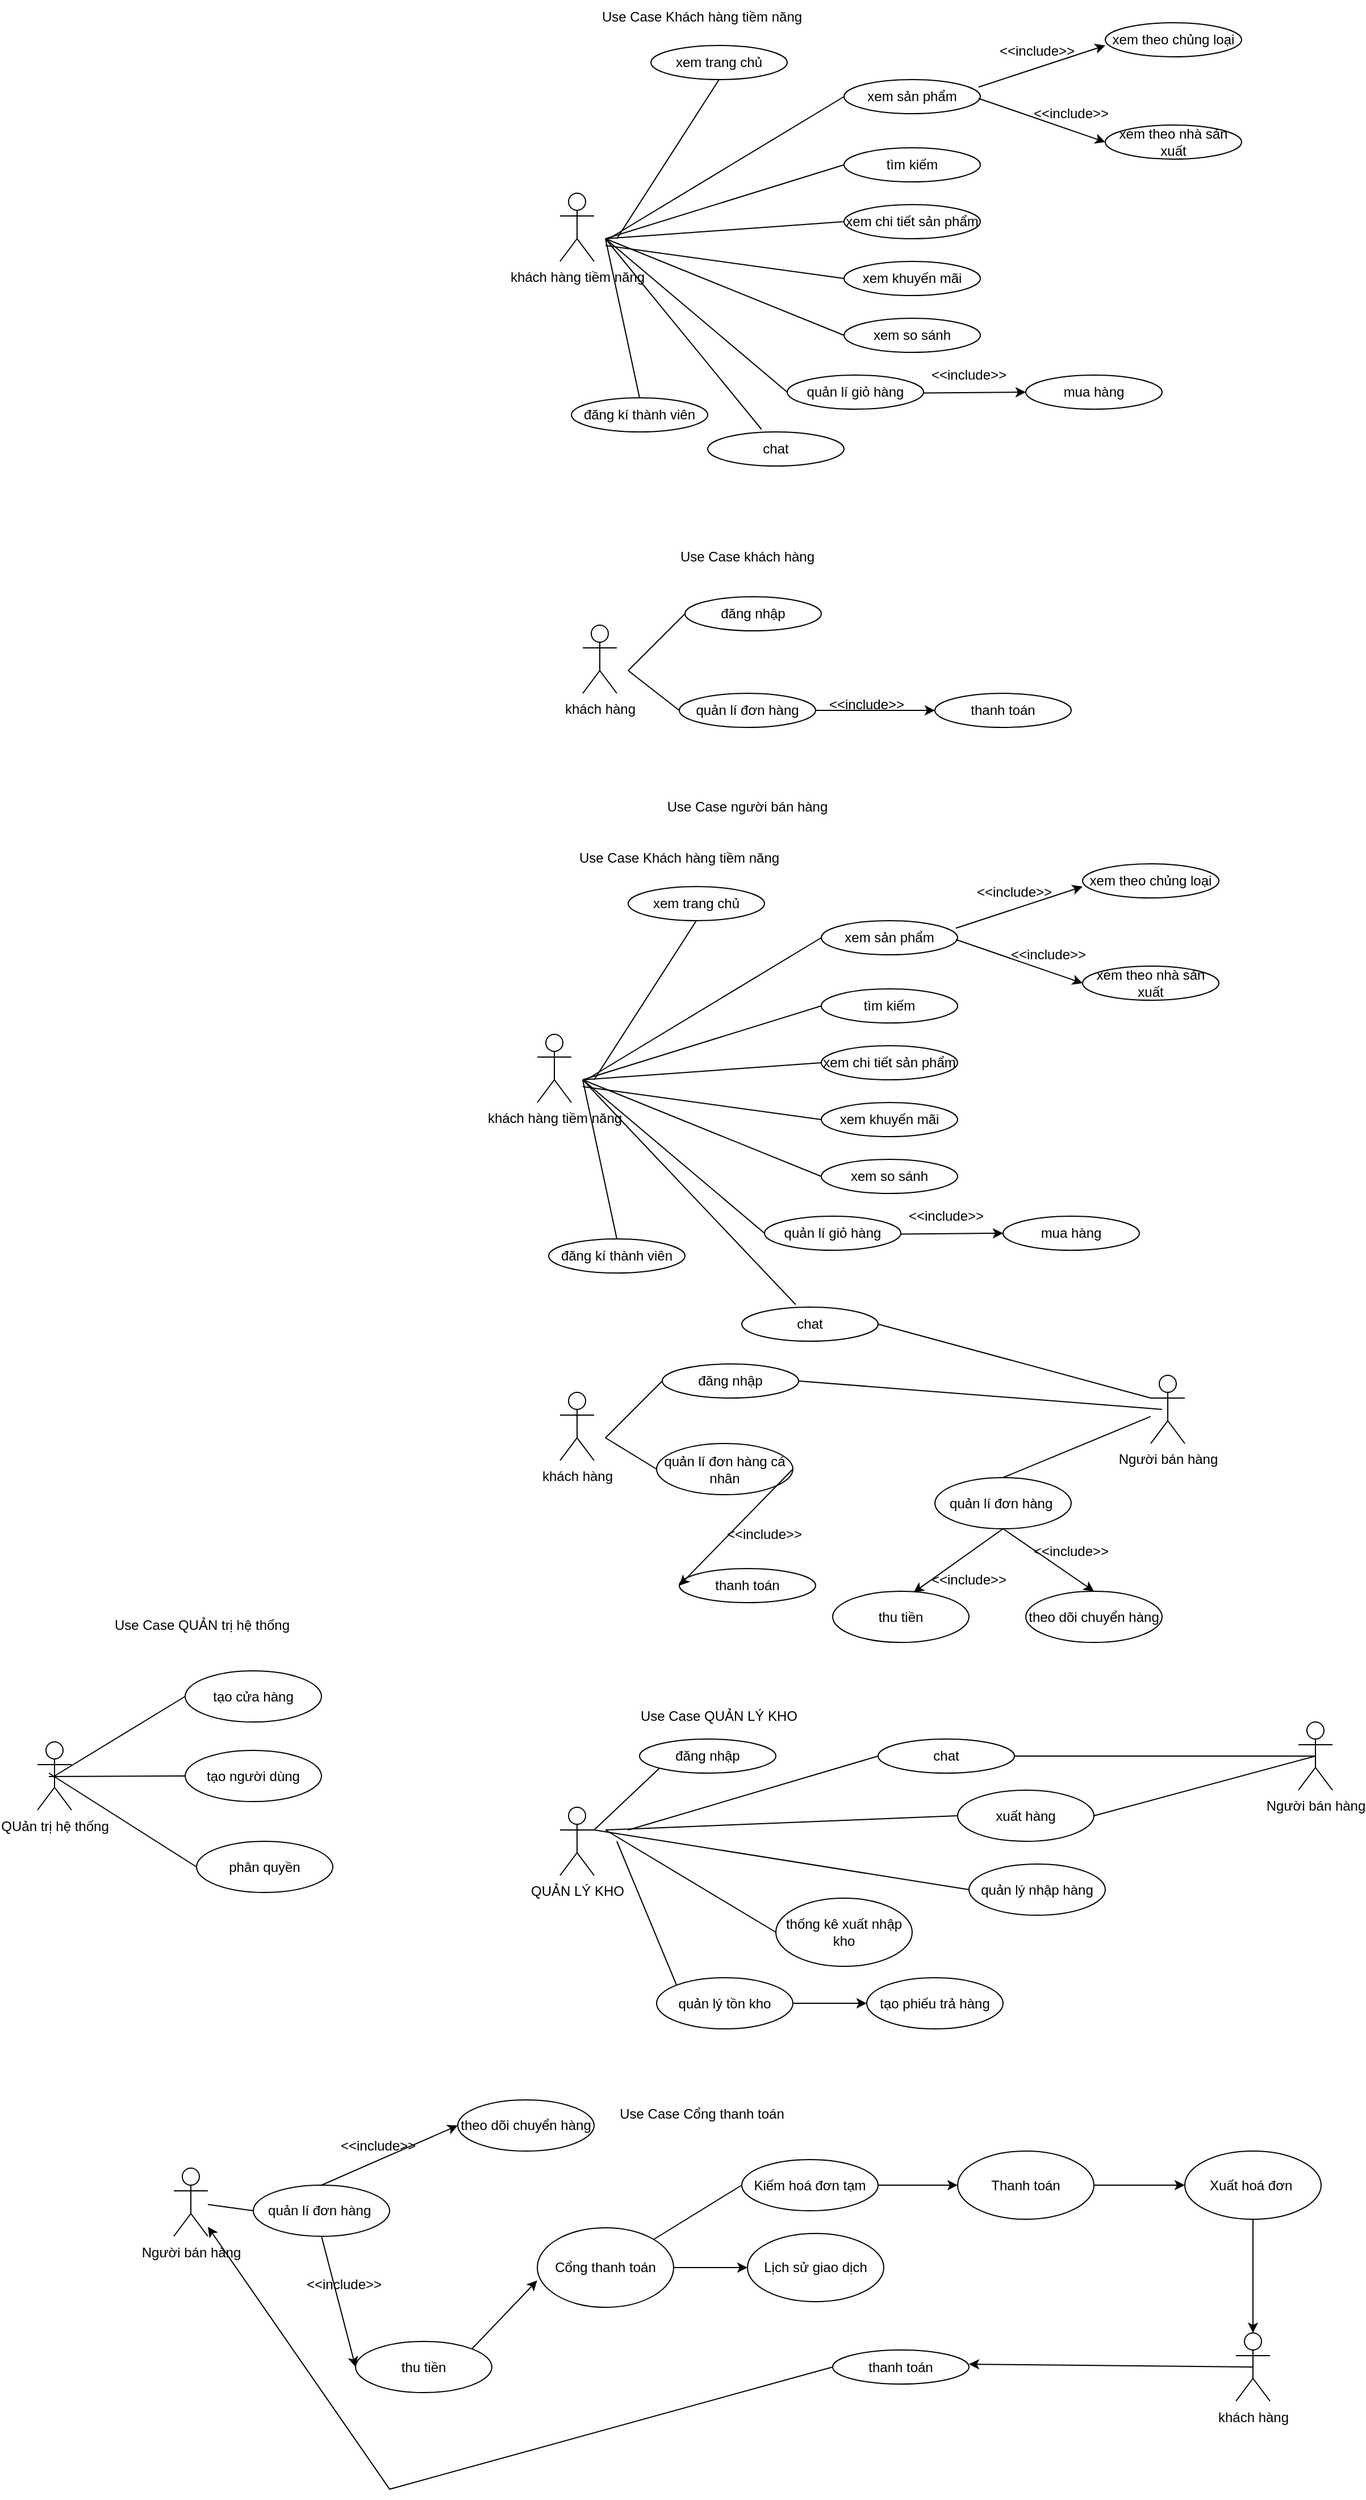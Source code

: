 <mxfile version="17.1.2" type="github">
  <diagram id="p1OBl-Q04alm8_ou4o68" name="Page-1">
    <mxGraphModel dx="3769" dy="1287" grid="1" gridSize="10" guides="1" tooltips="1" connect="1" arrows="1" fold="1" page="1" pageScale="1" pageWidth="827" pageHeight="1169" math="0" shadow="0">
      <root>
        <mxCell id="0" />
        <mxCell id="1" parent="0" />
        <mxCell id="2ISZohRgxIksHjcABNhD-1" value="Use Case Khách hàng tiềm năng" style="text;html=1;strokeColor=none;fillColor=none;align=center;verticalAlign=middle;whiteSpace=wrap;rounded=0;" vertex="1" parent="1">
          <mxGeometry x="40" y="30" width="230" height="30" as="geometry" />
        </mxCell>
        <mxCell id="2ISZohRgxIksHjcABNhD-3" value="xem trang chủ" style="ellipse;whiteSpace=wrap;html=1;" vertex="1" parent="1">
          <mxGeometry x="110" y="70" width="120" height="30" as="geometry" />
        </mxCell>
        <mxCell id="2ISZohRgxIksHjcABNhD-4" value="xem sản phẩm&lt;br&gt;" style="ellipse;whiteSpace=wrap;html=1;" vertex="1" parent="1">
          <mxGeometry x="280" y="100" width="120" height="30" as="geometry" />
        </mxCell>
        <mxCell id="2ISZohRgxIksHjcABNhD-8" value="xem theo chủng loại" style="ellipse;whiteSpace=wrap;html=1;" vertex="1" parent="1">
          <mxGeometry x="510" y="50" width="120" height="30" as="geometry" />
        </mxCell>
        <mxCell id="2ISZohRgxIksHjcABNhD-9" value="xem theo nhà sản xuất" style="ellipse;whiteSpace=wrap;html=1;" vertex="1" parent="1">
          <mxGeometry x="510" y="140" width="120" height="30" as="geometry" />
        </mxCell>
        <mxCell id="2ISZohRgxIksHjcABNhD-10" value="tìm kiếm" style="ellipse;whiteSpace=wrap;html=1;" vertex="1" parent="1">
          <mxGeometry x="280" y="160" width="120" height="30" as="geometry" />
        </mxCell>
        <mxCell id="2ISZohRgxIksHjcABNhD-11" value="xem chi tiết sản phẩm" style="ellipse;whiteSpace=wrap;html=1;" vertex="1" parent="1">
          <mxGeometry x="280" y="210" width="120" height="30" as="geometry" />
        </mxCell>
        <mxCell id="2ISZohRgxIksHjcABNhD-12" value="xem khuyến mãi" style="ellipse;whiteSpace=wrap;html=1;" vertex="1" parent="1">
          <mxGeometry x="280" y="260" width="120" height="30" as="geometry" />
        </mxCell>
        <mxCell id="2ISZohRgxIksHjcABNhD-13" value="xem so sánh" style="ellipse;whiteSpace=wrap;html=1;" vertex="1" parent="1">
          <mxGeometry x="280" y="310" width="120" height="30" as="geometry" />
        </mxCell>
        <mxCell id="2ISZohRgxIksHjcABNhD-14" value="quản lí giỏ hàng" style="ellipse;whiteSpace=wrap;html=1;" vertex="1" parent="1">
          <mxGeometry x="230" y="360" width="120" height="30" as="geometry" />
        </mxCell>
        <mxCell id="2ISZohRgxIksHjcABNhD-15" value="mua hàng" style="ellipse;whiteSpace=wrap;html=1;" vertex="1" parent="1">
          <mxGeometry x="440" y="360" width="120" height="30" as="geometry" />
        </mxCell>
        <mxCell id="2ISZohRgxIksHjcABNhD-16" value="chat" style="ellipse;whiteSpace=wrap;html=1;" vertex="1" parent="1">
          <mxGeometry x="160" y="410" width="120" height="30" as="geometry" />
        </mxCell>
        <mxCell id="2ISZohRgxIksHjcABNhD-17" value="đăng kí thành viên" style="ellipse;whiteSpace=wrap;html=1;" vertex="1" parent="1">
          <mxGeometry x="40" y="380" width="120" height="30" as="geometry" />
        </mxCell>
        <mxCell id="2ISZohRgxIksHjcABNhD-18" value="" style="endArrow=none;html=1;rounded=0;entryX=0.5;entryY=1;entryDx=0;entryDy=0;" edge="1" parent="1" target="2ISZohRgxIksHjcABNhD-3">
          <mxGeometry width="50" height="50" relative="1" as="geometry">
            <mxPoint x="80" y="240" as="sourcePoint" />
            <mxPoint x="330" y="200" as="targetPoint" />
          </mxGeometry>
        </mxCell>
        <mxCell id="2ISZohRgxIksHjcABNhD-19" value="" style="endArrow=none;html=1;rounded=0;entryX=0;entryY=0.5;entryDx=0;entryDy=0;" edge="1" parent="1" target="2ISZohRgxIksHjcABNhD-4">
          <mxGeometry width="50" height="50" relative="1" as="geometry">
            <mxPoint x="73" y="240" as="sourcePoint" />
            <mxPoint x="180" y="110" as="targetPoint" />
          </mxGeometry>
        </mxCell>
        <mxCell id="2ISZohRgxIksHjcABNhD-20" value="" style="endArrow=none;html=1;rounded=0;entryX=0;entryY=0.5;entryDx=0;entryDy=0;" edge="1" parent="1" target="2ISZohRgxIksHjcABNhD-10">
          <mxGeometry width="50" height="50" relative="1" as="geometry">
            <mxPoint x="70" y="240" as="sourcePoint" />
            <mxPoint x="290" y="125" as="targetPoint" />
          </mxGeometry>
        </mxCell>
        <mxCell id="2ISZohRgxIksHjcABNhD-21" value="" style="endArrow=none;html=1;rounded=0;entryX=0;entryY=0.5;entryDx=0;entryDy=0;" edge="1" parent="1" target="2ISZohRgxIksHjcABNhD-11">
          <mxGeometry width="50" height="50" relative="1" as="geometry">
            <mxPoint x="70" y="240" as="sourcePoint" />
            <mxPoint x="290" y="185" as="targetPoint" />
          </mxGeometry>
        </mxCell>
        <mxCell id="2ISZohRgxIksHjcABNhD-22" value="" style="endArrow=none;html=1;rounded=0;entryX=0;entryY=0.5;entryDx=0;entryDy=0;" edge="1" parent="1" target="2ISZohRgxIksHjcABNhD-12">
          <mxGeometry width="50" height="50" relative="1" as="geometry">
            <mxPoint x="70" y="246" as="sourcePoint" />
            <mxPoint x="290" y="235" as="targetPoint" />
          </mxGeometry>
        </mxCell>
        <mxCell id="2ISZohRgxIksHjcABNhD-23" value="" style="endArrow=none;html=1;rounded=0;entryX=0;entryY=0.5;entryDx=0;entryDy=0;" edge="1" parent="1" target="2ISZohRgxIksHjcABNhD-13">
          <mxGeometry width="50" height="50" relative="1" as="geometry">
            <mxPoint x="70" y="240" as="sourcePoint" />
            <mxPoint x="290" y="285" as="targetPoint" />
          </mxGeometry>
        </mxCell>
        <mxCell id="2ISZohRgxIksHjcABNhD-24" value="" style="endArrow=none;html=1;rounded=0;entryX=0;entryY=0.5;entryDx=0;entryDy=0;startArrow=none;" edge="1" parent="1" target="2ISZohRgxIksHjcABNhD-14">
          <mxGeometry width="50" height="50" relative="1" as="geometry">
            <mxPoint x="70" y="240" as="sourcePoint" />
            <mxPoint x="290" y="335" as="targetPoint" />
          </mxGeometry>
        </mxCell>
        <mxCell id="2ISZohRgxIksHjcABNhD-25" value="" style="endArrow=none;html=1;rounded=0;entryX=0.395;entryY=-0.075;entryDx=0;entryDy=0;entryPerimeter=0;" edge="1" parent="1" target="2ISZohRgxIksHjcABNhD-16">
          <mxGeometry width="50" height="50" relative="1" as="geometry">
            <mxPoint x="70" y="240" as="sourcePoint" />
            <mxPoint x="240" y="385" as="targetPoint" />
          </mxGeometry>
        </mxCell>
        <mxCell id="2ISZohRgxIksHjcABNhD-26" value="" style="endArrow=none;html=1;rounded=0;entryX=0.5;entryY=0;entryDx=0;entryDy=0;" edge="1" parent="1" target="2ISZohRgxIksHjcABNhD-17">
          <mxGeometry width="50" height="50" relative="1" as="geometry">
            <mxPoint x="70" y="240" as="sourcePoint" />
            <mxPoint x="217.4" y="417.75" as="targetPoint" />
          </mxGeometry>
        </mxCell>
        <mxCell id="2ISZohRgxIksHjcABNhD-29" value="" style="endArrow=classic;html=1;rounded=0;exitX=0.987;exitY=0.22;exitDx=0;exitDy=0;exitPerimeter=0;" edge="1" parent="1" source="2ISZohRgxIksHjcABNhD-4">
          <mxGeometry width="50" height="50" relative="1" as="geometry">
            <mxPoint x="460" y="120" as="sourcePoint" />
            <mxPoint x="510" y="70" as="targetPoint" />
          </mxGeometry>
        </mxCell>
        <mxCell id="2ISZohRgxIksHjcABNhD-30" value="" style="endArrow=classic;html=1;rounded=0;exitX=0.987;exitY=0.22;exitDx=0;exitDy=0;exitPerimeter=0;entryX=0;entryY=0.5;entryDx=0;entryDy=0;" edge="1" parent="1" target="2ISZohRgxIksHjcABNhD-9">
          <mxGeometry width="50" height="50" relative="1" as="geometry">
            <mxPoint x="398.44" y="116.6" as="sourcePoint" />
            <mxPoint x="510" y="80" as="targetPoint" />
          </mxGeometry>
        </mxCell>
        <mxCell id="2ISZohRgxIksHjcABNhD-31" value="" style="endArrow=classic;html=1;rounded=0;exitX=0.987;exitY=0.22;exitDx=0;exitDy=0;exitPerimeter=0;entryX=0;entryY=0.5;entryDx=0;entryDy=0;" edge="1" parent="1" target="2ISZohRgxIksHjcABNhD-15">
          <mxGeometry width="50" height="50" relative="1" as="geometry">
            <mxPoint x="350.0" y="375.8" as="sourcePoint" />
            <mxPoint x="461.56" y="414.2" as="targetPoint" />
          </mxGeometry>
        </mxCell>
        <mxCell id="2ISZohRgxIksHjcABNhD-35" value="khách hàng tiềm năng" style="shape=umlActor;verticalLabelPosition=bottom;verticalAlign=top;html=1;outlineConnect=0;" vertex="1" parent="1">
          <mxGeometry x="30" y="200" width="30" height="60" as="geometry" />
        </mxCell>
        <mxCell id="2ISZohRgxIksHjcABNhD-39" value="&amp;lt;&amp;lt;include&amp;gt;&amp;gt;" style="text;html=1;strokeColor=none;fillColor=none;align=center;verticalAlign=middle;whiteSpace=wrap;rounded=0;" vertex="1" parent="1">
          <mxGeometry x="420" y="60" width="60" height="30" as="geometry" />
        </mxCell>
        <mxCell id="2ISZohRgxIksHjcABNhD-40" value="&amp;lt;&amp;lt;include&amp;gt;&amp;gt;" style="text;html=1;strokeColor=none;fillColor=none;align=center;verticalAlign=middle;whiteSpace=wrap;rounded=0;" vertex="1" parent="1">
          <mxGeometry x="450" y="110" width="60" height="40" as="geometry" />
        </mxCell>
        <mxCell id="2ISZohRgxIksHjcABNhD-41" value="&amp;lt;&amp;lt;include&amp;gt;&amp;gt;" style="text;html=1;strokeColor=none;fillColor=none;align=center;verticalAlign=middle;whiteSpace=wrap;rounded=0;" vertex="1" parent="1">
          <mxGeometry x="360" y="340" width="60" height="40" as="geometry" />
        </mxCell>
        <mxCell id="2ISZohRgxIksHjcABNhD-43" value="Use Case khách hàng" style="text;html=1;strokeColor=none;fillColor=none;align=center;verticalAlign=middle;whiteSpace=wrap;rounded=0;" vertex="1" parent="1">
          <mxGeometry x="50" y="500" width="290" height="40" as="geometry" />
        </mxCell>
        <mxCell id="2ISZohRgxIksHjcABNhD-44" value="khách hàng" style="shape=umlActor;verticalLabelPosition=bottom;verticalAlign=top;html=1;outlineConnect=0;" vertex="1" parent="1">
          <mxGeometry x="50" y="580" width="30" height="60" as="geometry" />
        </mxCell>
        <mxCell id="2ISZohRgxIksHjcABNhD-47" value="đăng nhập" style="ellipse;whiteSpace=wrap;html=1;" vertex="1" parent="1">
          <mxGeometry x="140" y="555" width="120" height="30" as="geometry" />
        </mxCell>
        <mxCell id="2ISZohRgxIksHjcABNhD-48" value="quản lí đơn hàng" style="ellipse;whiteSpace=wrap;html=1;" vertex="1" parent="1">
          <mxGeometry x="135" y="640" width="120" height="30" as="geometry" />
        </mxCell>
        <mxCell id="2ISZohRgxIksHjcABNhD-49" value="thanh toán" style="ellipse;whiteSpace=wrap;html=1;" vertex="1" parent="1">
          <mxGeometry x="360" y="640" width="120" height="30" as="geometry" />
        </mxCell>
        <mxCell id="2ISZohRgxIksHjcABNhD-50" value="" style="endArrow=none;html=1;rounded=0;entryX=0;entryY=0.5;entryDx=0;entryDy=0;" edge="1" parent="1" target="2ISZohRgxIksHjcABNhD-47">
          <mxGeometry width="50" height="50" relative="1" as="geometry">
            <mxPoint x="90" y="620" as="sourcePoint" />
            <mxPoint x="160" y="570" as="targetPoint" />
          </mxGeometry>
        </mxCell>
        <mxCell id="2ISZohRgxIksHjcABNhD-51" value="" style="endArrow=none;html=1;rounded=0;entryX=0;entryY=0.5;entryDx=0;entryDy=0;" edge="1" parent="1" target="2ISZohRgxIksHjcABNhD-48">
          <mxGeometry width="50" height="50" relative="1" as="geometry">
            <mxPoint x="90" y="620" as="sourcePoint" />
            <mxPoint x="150" y="580" as="targetPoint" />
          </mxGeometry>
        </mxCell>
        <mxCell id="2ISZohRgxIksHjcABNhD-52" value="" style="endArrow=classic;html=1;rounded=0;entryX=0;entryY=0.5;entryDx=0;entryDy=0;exitX=1;exitY=0.5;exitDx=0;exitDy=0;" edge="1" parent="1" source="2ISZohRgxIksHjcABNhD-48" target="2ISZohRgxIksHjcABNhD-49">
          <mxGeometry width="50" height="50" relative="1" as="geometry">
            <mxPoint x="270" y="490" as="sourcePoint" />
            <mxPoint x="320" y="440" as="targetPoint" />
          </mxGeometry>
        </mxCell>
        <mxCell id="2ISZohRgxIksHjcABNhD-54" value="&amp;lt;&amp;lt;include&amp;gt;&amp;gt;" style="text;html=1;strokeColor=none;fillColor=none;align=center;verticalAlign=middle;whiteSpace=wrap;rounded=0;" vertex="1" parent="1">
          <mxGeometry x="270" y="630" width="60" height="40" as="geometry" />
        </mxCell>
        <mxCell id="2ISZohRgxIksHjcABNhD-55" value="Use Case người bán hàng" style="text;html=1;strokeColor=none;fillColor=none;align=center;verticalAlign=middle;whiteSpace=wrap;rounded=0;" vertex="1" parent="1">
          <mxGeometry x="50" y="720" width="290" height="40" as="geometry" />
        </mxCell>
        <mxCell id="2ISZohRgxIksHjcABNhD-115" value="Use Case Khách hàng tiềm năng" style="text;html=1;strokeColor=none;fillColor=none;align=center;verticalAlign=middle;whiteSpace=wrap;rounded=0;" vertex="1" parent="1">
          <mxGeometry x="20" y="770" width="230" height="30" as="geometry" />
        </mxCell>
        <mxCell id="2ISZohRgxIksHjcABNhD-116" value="xem trang chủ" style="ellipse;whiteSpace=wrap;html=1;" vertex="1" parent="1">
          <mxGeometry x="90" y="810" width="120" height="30" as="geometry" />
        </mxCell>
        <mxCell id="2ISZohRgxIksHjcABNhD-117" value="xem sản phẩm&lt;br&gt;" style="ellipse;whiteSpace=wrap;html=1;" vertex="1" parent="1">
          <mxGeometry x="260" y="840" width="120" height="30" as="geometry" />
        </mxCell>
        <mxCell id="2ISZohRgxIksHjcABNhD-118" value="xem theo chủng loại" style="ellipse;whiteSpace=wrap;html=1;" vertex="1" parent="1">
          <mxGeometry x="490" y="790" width="120" height="30" as="geometry" />
        </mxCell>
        <mxCell id="2ISZohRgxIksHjcABNhD-119" value="xem theo nhà sản xuất" style="ellipse;whiteSpace=wrap;html=1;" vertex="1" parent="1">
          <mxGeometry x="490" y="880" width="120" height="30" as="geometry" />
        </mxCell>
        <mxCell id="2ISZohRgxIksHjcABNhD-120" value="tìm kiếm" style="ellipse;whiteSpace=wrap;html=1;" vertex="1" parent="1">
          <mxGeometry x="260" y="900" width="120" height="30" as="geometry" />
        </mxCell>
        <mxCell id="2ISZohRgxIksHjcABNhD-121" value="xem chi tiết sản phẩm" style="ellipse;whiteSpace=wrap;html=1;" vertex="1" parent="1">
          <mxGeometry x="260" y="950" width="120" height="30" as="geometry" />
        </mxCell>
        <mxCell id="2ISZohRgxIksHjcABNhD-122" value="xem khuyến mãi" style="ellipse;whiteSpace=wrap;html=1;" vertex="1" parent="1">
          <mxGeometry x="260" y="1000" width="120" height="30" as="geometry" />
        </mxCell>
        <mxCell id="2ISZohRgxIksHjcABNhD-123" value="xem so sánh" style="ellipse;whiteSpace=wrap;html=1;" vertex="1" parent="1">
          <mxGeometry x="260" y="1050" width="120" height="30" as="geometry" />
        </mxCell>
        <mxCell id="2ISZohRgxIksHjcABNhD-124" value="quản lí giỏ hàng" style="ellipse;whiteSpace=wrap;html=1;" vertex="1" parent="1">
          <mxGeometry x="210" y="1100" width="120" height="30" as="geometry" />
        </mxCell>
        <mxCell id="2ISZohRgxIksHjcABNhD-125" value="mua hàng" style="ellipse;whiteSpace=wrap;html=1;" vertex="1" parent="1">
          <mxGeometry x="420" y="1100" width="120" height="30" as="geometry" />
        </mxCell>
        <mxCell id="2ISZohRgxIksHjcABNhD-126" value="chat" style="ellipse;whiteSpace=wrap;html=1;" vertex="1" parent="1">
          <mxGeometry x="190" y="1180" width="120" height="30" as="geometry" />
        </mxCell>
        <mxCell id="2ISZohRgxIksHjcABNhD-127" value="đăng kí thành viên" style="ellipse;whiteSpace=wrap;html=1;" vertex="1" parent="1">
          <mxGeometry x="20" y="1120" width="120" height="30" as="geometry" />
        </mxCell>
        <mxCell id="2ISZohRgxIksHjcABNhD-128" value="" style="endArrow=none;html=1;rounded=0;entryX=0.5;entryY=1;entryDx=0;entryDy=0;" edge="1" parent="1" target="2ISZohRgxIksHjcABNhD-116">
          <mxGeometry width="50" height="50" relative="1" as="geometry">
            <mxPoint x="60.0" y="980" as="sourcePoint" />
            <mxPoint x="310" y="940" as="targetPoint" />
          </mxGeometry>
        </mxCell>
        <mxCell id="2ISZohRgxIksHjcABNhD-129" value="" style="endArrow=none;html=1;rounded=0;entryX=0;entryY=0.5;entryDx=0;entryDy=0;" edge="1" parent="1" target="2ISZohRgxIksHjcABNhD-117">
          <mxGeometry width="50" height="50" relative="1" as="geometry">
            <mxPoint x="53.0" y="980" as="sourcePoint" />
            <mxPoint x="160" y="850" as="targetPoint" />
          </mxGeometry>
        </mxCell>
        <mxCell id="2ISZohRgxIksHjcABNhD-130" value="" style="endArrow=none;html=1;rounded=0;entryX=0;entryY=0.5;entryDx=0;entryDy=0;" edge="1" parent="1" target="2ISZohRgxIksHjcABNhD-120">
          <mxGeometry width="50" height="50" relative="1" as="geometry">
            <mxPoint x="50.0" y="980" as="sourcePoint" />
            <mxPoint x="270" y="865" as="targetPoint" />
          </mxGeometry>
        </mxCell>
        <mxCell id="2ISZohRgxIksHjcABNhD-131" value="" style="endArrow=none;html=1;rounded=0;entryX=0;entryY=0.5;entryDx=0;entryDy=0;" edge="1" parent="1" target="2ISZohRgxIksHjcABNhD-121">
          <mxGeometry width="50" height="50" relative="1" as="geometry">
            <mxPoint x="50.0" y="980" as="sourcePoint" />
            <mxPoint x="270" y="925" as="targetPoint" />
          </mxGeometry>
        </mxCell>
        <mxCell id="2ISZohRgxIksHjcABNhD-132" value="" style="endArrow=none;html=1;rounded=0;entryX=0;entryY=0.5;entryDx=0;entryDy=0;" edge="1" parent="1" target="2ISZohRgxIksHjcABNhD-122">
          <mxGeometry width="50" height="50" relative="1" as="geometry">
            <mxPoint x="50.0" y="986" as="sourcePoint" />
            <mxPoint x="270" y="975" as="targetPoint" />
          </mxGeometry>
        </mxCell>
        <mxCell id="2ISZohRgxIksHjcABNhD-133" value="" style="endArrow=none;html=1;rounded=0;entryX=0;entryY=0.5;entryDx=0;entryDy=0;" edge="1" parent="1" target="2ISZohRgxIksHjcABNhD-123">
          <mxGeometry width="50" height="50" relative="1" as="geometry">
            <mxPoint x="50.0" y="980" as="sourcePoint" />
            <mxPoint x="270" y="1025" as="targetPoint" />
          </mxGeometry>
        </mxCell>
        <mxCell id="2ISZohRgxIksHjcABNhD-134" value="" style="endArrow=none;html=1;rounded=0;entryX=0;entryY=0.5;entryDx=0;entryDy=0;startArrow=none;" edge="1" parent="1" target="2ISZohRgxIksHjcABNhD-124">
          <mxGeometry width="50" height="50" relative="1" as="geometry">
            <mxPoint x="50.0" y="980" as="sourcePoint" />
            <mxPoint x="270" y="1075" as="targetPoint" />
          </mxGeometry>
        </mxCell>
        <mxCell id="2ISZohRgxIksHjcABNhD-135" value="" style="endArrow=none;html=1;rounded=0;entryX=0.395;entryY=-0.075;entryDx=0;entryDy=0;entryPerimeter=0;" edge="1" parent="1" target="2ISZohRgxIksHjcABNhD-126">
          <mxGeometry width="50" height="50" relative="1" as="geometry">
            <mxPoint x="50.0" y="980" as="sourcePoint" />
            <mxPoint x="220" y="1125" as="targetPoint" />
          </mxGeometry>
        </mxCell>
        <mxCell id="2ISZohRgxIksHjcABNhD-136" value="" style="endArrow=none;html=1;rounded=0;entryX=0.5;entryY=0;entryDx=0;entryDy=0;" edge="1" parent="1" target="2ISZohRgxIksHjcABNhD-127">
          <mxGeometry width="50" height="50" relative="1" as="geometry">
            <mxPoint x="50.0" y="980" as="sourcePoint" />
            <mxPoint x="197.4" y="1157.75" as="targetPoint" />
          </mxGeometry>
        </mxCell>
        <mxCell id="2ISZohRgxIksHjcABNhD-137" value="" style="endArrow=classic;html=1;rounded=0;exitX=0.987;exitY=0.22;exitDx=0;exitDy=0;exitPerimeter=0;" edge="1" parent="1" source="2ISZohRgxIksHjcABNhD-117">
          <mxGeometry width="50" height="50" relative="1" as="geometry">
            <mxPoint x="440" y="860" as="sourcePoint" />
            <mxPoint x="490" y="810.0" as="targetPoint" />
          </mxGeometry>
        </mxCell>
        <mxCell id="2ISZohRgxIksHjcABNhD-138" value="" style="endArrow=classic;html=1;rounded=0;exitX=0.987;exitY=0.22;exitDx=0;exitDy=0;exitPerimeter=0;entryX=0;entryY=0.5;entryDx=0;entryDy=0;" edge="1" parent="1" target="2ISZohRgxIksHjcABNhD-119">
          <mxGeometry width="50" height="50" relative="1" as="geometry">
            <mxPoint x="378.44" y="856.6" as="sourcePoint" />
            <mxPoint x="490" y="820" as="targetPoint" />
          </mxGeometry>
        </mxCell>
        <mxCell id="2ISZohRgxIksHjcABNhD-139" value="" style="endArrow=classic;html=1;rounded=0;exitX=0.987;exitY=0.22;exitDx=0;exitDy=0;exitPerimeter=0;entryX=0;entryY=0.5;entryDx=0;entryDy=0;" edge="1" parent="1" target="2ISZohRgxIksHjcABNhD-125">
          <mxGeometry width="50" height="50" relative="1" as="geometry">
            <mxPoint x="330" y="1115.8" as="sourcePoint" />
            <mxPoint x="441.56" y="1154.2" as="targetPoint" />
          </mxGeometry>
        </mxCell>
        <mxCell id="2ISZohRgxIksHjcABNhD-140" value="khách hàng tiềm năng" style="shape=umlActor;verticalLabelPosition=bottom;verticalAlign=top;html=1;outlineConnect=0;" vertex="1" parent="1">
          <mxGeometry x="10" y="940" width="30" height="60" as="geometry" />
        </mxCell>
        <mxCell id="2ISZohRgxIksHjcABNhD-141" value="&amp;lt;&amp;lt;include&amp;gt;&amp;gt;" style="text;html=1;strokeColor=none;fillColor=none;align=center;verticalAlign=middle;whiteSpace=wrap;rounded=0;" vertex="1" parent="1">
          <mxGeometry x="400" y="800" width="60" height="30" as="geometry" />
        </mxCell>
        <mxCell id="2ISZohRgxIksHjcABNhD-142" value="&amp;lt;&amp;lt;include&amp;gt;&amp;gt;" style="text;html=1;strokeColor=none;fillColor=none;align=center;verticalAlign=middle;whiteSpace=wrap;rounded=0;" vertex="1" parent="1">
          <mxGeometry x="430" y="850" width="60" height="40" as="geometry" />
        </mxCell>
        <mxCell id="2ISZohRgxIksHjcABNhD-143" value="&amp;lt;&amp;lt;include&amp;gt;&amp;gt;" style="text;html=1;strokeColor=none;fillColor=none;align=center;verticalAlign=middle;whiteSpace=wrap;rounded=0;" vertex="1" parent="1">
          <mxGeometry x="340" y="1080" width="60" height="40" as="geometry" />
        </mxCell>
        <mxCell id="2ISZohRgxIksHjcABNhD-144" value="khách hàng" style="shape=umlActor;verticalLabelPosition=bottom;verticalAlign=top;html=1;outlineConnect=0;" vertex="1" parent="1">
          <mxGeometry x="30" y="1255" width="30" height="60" as="geometry" />
        </mxCell>
        <mxCell id="2ISZohRgxIksHjcABNhD-145" value="đăng nhập" style="ellipse;whiteSpace=wrap;html=1;" vertex="1" parent="1">
          <mxGeometry x="120" y="1230" width="120" height="30" as="geometry" />
        </mxCell>
        <mxCell id="2ISZohRgxIksHjcABNhD-146" value="quản lí đơn hàng cá nhân" style="ellipse;whiteSpace=wrap;html=1;" vertex="1" parent="1">
          <mxGeometry x="115" y="1300" width="120" height="45" as="geometry" />
        </mxCell>
        <mxCell id="2ISZohRgxIksHjcABNhD-147" value="thanh toán" style="ellipse;whiteSpace=wrap;html=1;" vertex="1" parent="1">
          <mxGeometry x="135" y="1410" width="120" height="30" as="geometry" />
        </mxCell>
        <mxCell id="2ISZohRgxIksHjcABNhD-148" value="" style="endArrow=none;html=1;rounded=0;entryX=0;entryY=0.5;entryDx=0;entryDy=0;" edge="1" parent="1" target="2ISZohRgxIksHjcABNhD-145">
          <mxGeometry width="50" height="50" relative="1" as="geometry">
            <mxPoint x="70.0" y="1295" as="sourcePoint" />
            <mxPoint x="140" y="1245" as="targetPoint" />
          </mxGeometry>
        </mxCell>
        <mxCell id="2ISZohRgxIksHjcABNhD-149" value="" style="endArrow=none;html=1;rounded=0;entryX=0;entryY=0.5;entryDx=0;entryDy=0;" edge="1" parent="1" target="2ISZohRgxIksHjcABNhD-146">
          <mxGeometry width="50" height="50" relative="1" as="geometry">
            <mxPoint x="70.0" y="1295" as="sourcePoint" />
            <mxPoint x="130" y="1255" as="targetPoint" />
          </mxGeometry>
        </mxCell>
        <mxCell id="2ISZohRgxIksHjcABNhD-150" value="" style="endArrow=classic;html=1;rounded=0;entryX=0;entryY=0.5;entryDx=0;entryDy=0;exitX=1;exitY=0.5;exitDx=0;exitDy=0;" edge="1" parent="1" source="2ISZohRgxIksHjcABNhD-146" target="2ISZohRgxIksHjcABNhD-147">
          <mxGeometry width="50" height="50" relative="1" as="geometry">
            <mxPoint x="250" y="1165" as="sourcePoint" />
            <mxPoint x="300" y="1115" as="targetPoint" />
          </mxGeometry>
        </mxCell>
        <mxCell id="2ISZohRgxIksHjcABNhD-151" value="&amp;lt;&amp;lt;include&amp;gt;&amp;gt;" style="text;html=1;strokeColor=none;fillColor=none;align=center;verticalAlign=middle;whiteSpace=wrap;rounded=0;" vertex="1" parent="1">
          <mxGeometry x="180" y="1360" width="60" height="40" as="geometry" />
        </mxCell>
        <mxCell id="2ISZohRgxIksHjcABNhD-152" value="Người bán hàng" style="shape=umlActor;verticalLabelPosition=bottom;verticalAlign=top;html=1;outlineConnect=0;" vertex="1" parent="1">
          <mxGeometry x="550" y="1240" width="30" height="60" as="geometry" />
        </mxCell>
        <mxCell id="2ISZohRgxIksHjcABNhD-154" value="" style="endArrow=none;html=1;rounded=0;entryX=0;entryY=0.333;entryDx=0;entryDy=0;entryPerimeter=0;exitX=1;exitY=0.5;exitDx=0;exitDy=0;" edge="1" parent="1" source="2ISZohRgxIksHjcABNhD-126" target="2ISZohRgxIksHjcABNhD-152">
          <mxGeometry width="50" height="50" relative="1" as="geometry">
            <mxPoint x="80.0" y="1305" as="sourcePoint" />
            <mxPoint x="130.0" y="1255" as="targetPoint" />
          </mxGeometry>
        </mxCell>
        <mxCell id="2ISZohRgxIksHjcABNhD-155" value="" style="endArrow=none;html=1;rounded=0;entryX=0;entryY=0.333;entryDx=0;entryDy=0;entryPerimeter=0;exitX=1;exitY=0.5;exitDx=0;exitDy=0;" edge="1" parent="1" source="2ISZohRgxIksHjcABNhD-145">
          <mxGeometry width="50" height="50" relative="1" as="geometry">
            <mxPoint x="320" y="1205" as="sourcePoint" />
            <mxPoint x="560" y="1270" as="targetPoint" />
          </mxGeometry>
        </mxCell>
        <mxCell id="2ISZohRgxIksHjcABNhD-156" value="quản lí đơn hàng&amp;nbsp;" style="ellipse;whiteSpace=wrap;html=1;" vertex="1" parent="1">
          <mxGeometry x="360" y="1330" width="120" height="45" as="geometry" />
        </mxCell>
        <mxCell id="2ISZohRgxIksHjcABNhD-157" value="thu tiền" style="ellipse;whiteSpace=wrap;html=1;" vertex="1" parent="1">
          <mxGeometry x="270" y="1430" width="120" height="45" as="geometry" />
        </mxCell>
        <mxCell id="2ISZohRgxIksHjcABNhD-158" value="theo dõi chuyển hàng" style="ellipse;whiteSpace=wrap;html=1;" vertex="1" parent="1">
          <mxGeometry x="440" y="1430" width="120" height="45" as="geometry" />
        </mxCell>
        <mxCell id="2ISZohRgxIksHjcABNhD-159" value="&amp;lt;&amp;lt;include&amp;gt;&amp;gt;" style="text;html=1;strokeColor=none;fillColor=none;align=center;verticalAlign=middle;whiteSpace=wrap;rounded=0;" vertex="1" parent="1">
          <mxGeometry x="360" y="1400" width="60" height="40" as="geometry" />
        </mxCell>
        <mxCell id="2ISZohRgxIksHjcABNhD-160" value="" style="endArrow=none;html=1;rounded=0;exitX=0.5;exitY=0;exitDx=0;exitDy=0;" edge="1" parent="1" source="2ISZohRgxIksHjcABNhD-156" target="2ISZohRgxIksHjcABNhD-152">
          <mxGeometry width="50" height="50" relative="1" as="geometry">
            <mxPoint x="230" y="1350" as="sourcePoint" />
            <mxPoint x="280" y="1300" as="targetPoint" />
          </mxGeometry>
        </mxCell>
        <mxCell id="2ISZohRgxIksHjcABNhD-161" value="" style="endArrow=classic;html=1;rounded=0;entryX=0.594;entryY=0.022;entryDx=0;entryDy=0;entryPerimeter=0;exitX=0.5;exitY=1;exitDx=0;exitDy=0;" edge="1" parent="1" source="2ISZohRgxIksHjcABNhD-156" target="2ISZohRgxIksHjcABNhD-157">
          <mxGeometry width="50" height="50" relative="1" as="geometry">
            <mxPoint x="230" y="1350" as="sourcePoint" />
            <mxPoint x="280" y="1300" as="targetPoint" />
          </mxGeometry>
        </mxCell>
        <mxCell id="2ISZohRgxIksHjcABNhD-162" value="" style="endArrow=classic;html=1;rounded=0;entryX=0.5;entryY=0;entryDx=0;entryDy=0;exitX=0.5;exitY=1;exitDx=0;exitDy=0;" edge="1" parent="1" source="2ISZohRgxIksHjcABNhD-156" target="2ISZohRgxIksHjcABNhD-158">
          <mxGeometry width="50" height="50" relative="1" as="geometry">
            <mxPoint x="410" y="1370" as="sourcePoint" />
            <mxPoint x="361.28" y="1410.99" as="targetPoint" />
          </mxGeometry>
        </mxCell>
        <mxCell id="2ISZohRgxIksHjcABNhD-164" value="&amp;lt;&amp;lt;include&amp;gt;&amp;gt;" style="text;html=1;strokeColor=none;fillColor=none;align=center;verticalAlign=middle;whiteSpace=wrap;rounded=0;" vertex="1" parent="1">
          <mxGeometry x="450" y="1375" width="60" height="40" as="geometry" />
        </mxCell>
        <mxCell id="2ISZohRgxIksHjcABNhD-165" value="Use Case QUẢN LÝ KHO" style="text;html=1;strokeColor=none;fillColor=none;align=center;verticalAlign=middle;whiteSpace=wrap;rounded=0;" vertex="1" parent="1">
          <mxGeometry x="25" y="1520" width="290" height="40" as="geometry" />
        </mxCell>
        <mxCell id="2ISZohRgxIksHjcABNhD-166" value="QUẢN LÝ KHO" style="shape=umlActor;verticalLabelPosition=bottom;verticalAlign=top;html=1;outlineConnect=0;" vertex="1" parent="1">
          <mxGeometry x="30" y="1620" width="30" height="60" as="geometry" />
        </mxCell>
        <mxCell id="2ISZohRgxIksHjcABNhD-167" value="xuất hàng" style="ellipse;whiteSpace=wrap;html=1;" vertex="1" parent="1">
          <mxGeometry x="380" y="1605" width="120" height="45" as="geometry" />
        </mxCell>
        <mxCell id="2ISZohRgxIksHjcABNhD-169" value="quản lý nhập hàng" style="ellipse;whiteSpace=wrap;html=1;" vertex="1" parent="1">
          <mxGeometry x="390" y="1670" width="120" height="45" as="geometry" />
        </mxCell>
        <mxCell id="2ISZohRgxIksHjcABNhD-170" value="quản lý tồn kho" style="ellipse;whiteSpace=wrap;html=1;" vertex="1" parent="1">
          <mxGeometry x="115" y="1770" width="120" height="45" as="geometry" />
        </mxCell>
        <mxCell id="2ISZohRgxIksHjcABNhD-178" value="QUản trị hệ thống" style="shape=umlActor;verticalLabelPosition=bottom;verticalAlign=top;html=1;outlineConnect=0;" vertex="1" parent="1">
          <mxGeometry x="-430" y="1562.5" width="30" height="60" as="geometry" />
        </mxCell>
        <mxCell id="2ISZohRgxIksHjcABNhD-179" value="tạo người dùng" style="ellipse;whiteSpace=wrap;html=1;" vertex="1" parent="1">
          <mxGeometry x="-300" y="1570" width="120" height="45" as="geometry" />
        </mxCell>
        <mxCell id="2ISZohRgxIksHjcABNhD-180" value="phân quyền" style="ellipse;whiteSpace=wrap;html=1;" vertex="1" parent="1">
          <mxGeometry x="-290" y="1650" width="120" height="45" as="geometry" />
        </mxCell>
        <mxCell id="2ISZohRgxIksHjcABNhD-181" value="tạo cửa hàng" style="ellipse;whiteSpace=wrap;html=1;" vertex="1" parent="1">
          <mxGeometry x="-300" y="1500" width="120" height="45" as="geometry" />
        </mxCell>
        <mxCell id="2ISZohRgxIksHjcABNhD-183" value="" style="endArrow=none;html=1;rounded=0;entryX=0.5;entryY=0.5;entryDx=0;entryDy=0;entryPerimeter=0;exitX=0;exitY=0.5;exitDx=0;exitDy=0;" edge="1" parent="1" source="2ISZohRgxIksHjcABNhD-181" target="2ISZohRgxIksHjcABNhD-178">
          <mxGeometry width="50" height="50" relative="1" as="geometry">
            <mxPoint x="-310.0" y="1532.5" as="sourcePoint" />
            <mxPoint x="-480.0" y="1450" as="targetPoint" />
            <Array as="points" />
          </mxGeometry>
        </mxCell>
        <mxCell id="2ISZohRgxIksHjcABNhD-185" value="" style="endArrow=none;html=1;rounded=0;exitX=0;exitY=0.5;exitDx=0;exitDy=0;" edge="1" parent="1" source="2ISZohRgxIksHjcABNhD-179">
          <mxGeometry width="50" height="50" relative="1" as="geometry">
            <mxPoint x="-130.0" y="1541.25" as="sourcePoint" />
            <mxPoint x="-420" y="1593" as="targetPoint" />
            <Array as="points" />
          </mxGeometry>
        </mxCell>
        <mxCell id="2ISZohRgxIksHjcABNhD-187" value="đăng nhập" style="ellipse;whiteSpace=wrap;html=1;" vertex="1" parent="1">
          <mxGeometry x="100" y="1560" width="120" height="30" as="geometry" />
        </mxCell>
        <mxCell id="2ISZohRgxIksHjcABNhD-188" value="thống kê xuất nhập kho" style="ellipse;whiteSpace=wrap;html=1;" vertex="1" parent="1">
          <mxGeometry x="220" y="1700" width="120" height="60" as="geometry" />
        </mxCell>
        <mxCell id="2ISZohRgxIksHjcABNhD-189" value="tạo phiếu trả hàng" style="ellipse;whiteSpace=wrap;html=1;" vertex="1" parent="1">
          <mxGeometry x="300" y="1770" width="120" height="45" as="geometry" />
        </mxCell>
        <mxCell id="2ISZohRgxIksHjcABNhD-190" value="" style="endArrow=none;html=1;rounded=0;entryX=0;entryY=1;entryDx=0;entryDy=0;exitX=1;exitY=0.333;exitDx=0;exitDy=0;exitPerimeter=0;" edge="1" parent="1" source="2ISZohRgxIksHjcABNhD-166" target="2ISZohRgxIksHjcABNhD-187">
          <mxGeometry width="50" height="50" relative="1" as="geometry">
            <mxPoint x="230" y="1530" as="sourcePoint" />
            <mxPoint x="280" y="1480" as="targetPoint" />
          </mxGeometry>
        </mxCell>
        <mxCell id="2ISZohRgxIksHjcABNhD-191" value="" style="endArrow=none;html=1;rounded=0;entryX=0;entryY=0.5;entryDx=0;entryDy=0;" edge="1" parent="1" target="2ISZohRgxIksHjcABNhD-169">
          <mxGeometry width="50" height="50" relative="1" as="geometry">
            <mxPoint x="60" y="1640" as="sourcePoint" />
            <mxPoint x="127.574" y="1595.607" as="targetPoint" />
          </mxGeometry>
        </mxCell>
        <mxCell id="2ISZohRgxIksHjcABNhD-192" value="" style="endArrow=none;html=1;rounded=0;entryX=0;entryY=0.5;entryDx=0;entryDy=0;" edge="1" parent="1" target="2ISZohRgxIksHjcABNhD-167">
          <mxGeometry width="50" height="50" relative="1" as="geometry">
            <mxPoint x="70" y="1640" as="sourcePoint" />
            <mxPoint x="270" y="1612.5" as="targetPoint" />
          </mxGeometry>
        </mxCell>
        <mxCell id="2ISZohRgxIksHjcABNhD-193" value="" style="endArrow=none;html=1;rounded=0;entryX=0;entryY=0.5;entryDx=0;entryDy=0;" edge="1" parent="1" target="2ISZohRgxIksHjcABNhD-188">
          <mxGeometry width="50" height="50" relative="1" as="geometry">
            <mxPoint x="70" y="1640" as="sourcePoint" />
            <mxPoint x="270" y="1667.5" as="targetPoint" />
          </mxGeometry>
        </mxCell>
        <mxCell id="2ISZohRgxIksHjcABNhD-194" value="" style="endArrow=none;html=1;rounded=0;entryX=0;entryY=0;entryDx=0;entryDy=0;" edge="1" parent="1" target="2ISZohRgxIksHjcABNhD-170">
          <mxGeometry width="50" height="50" relative="1" as="geometry">
            <mxPoint x="80.0" y="1650" as="sourcePoint" />
            <mxPoint x="270" y="1733.5" as="targetPoint" />
          </mxGeometry>
        </mxCell>
        <mxCell id="2ISZohRgxIksHjcABNhD-195" value="" style="endArrow=classic;html=1;rounded=0;entryX=0;entryY=0.5;entryDx=0;entryDy=0;exitX=1;exitY=0.5;exitDx=0;exitDy=0;" edge="1" parent="1" source="2ISZohRgxIksHjcABNhD-170" target="2ISZohRgxIksHjcABNhD-189">
          <mxGeometry width="50" height="50" relative="1" as="geometry">
            <mxPoint x="230" y="1530" as="sourcePoint" />
            <mxPoint x="280" y="1480" as="targetPoint" />
          </mxGeometry>
        </mxCell>
        <mxCell id="2ISZohRgxIksHjcABNhD-196" value="Use Case QUẢN trị hệ thống" style="text;html=1;strokeColor=none;fillColor=none;align=center;verticalAlign=middle;whiteSpace=wrap;rounded=0;" vertex="1" parent="1">
          <mxGeometry x="-430" y="1440" width="290" height="40" as="geometry" />
        </mxCell>
        <mxCell id="2ISZohRgxIksHjcABNhD-197" value="" style="endArrow=none;html=1;rounded=0;exitX=0;exitY=0.5;exitDx=0;exitDy=0;" edge="1" parent="1" source="2ISZohRgxIksHjcABNhD-180">
          <mxGeometry width="50" height="50" relative="1" as="geometry">
            <mxPoint x="-290.0" y="1602.5" as="sourcePoint" />
            <mxPoint x="-420" y="1590" as="targetPoint" />
            <Array as="points" />
          </mxGeometry>
        </mxCell>
        <mxCell id="2ISZohRgxIksHjcABNhD-214" value="chat" style="ellipse;whiteSpace=wrap;html=1;" vertex="1" parent="1">
          <mxGeometry x="310" y="1560" width="120" height="30" as="geometry" />
        </mxCell>
        <mxCell id="2ISZohRgxIksHjcABNhD-215" value="Người bán hàng" style="shape=umlActor;verticalLabelPosition=bottom;verticalAlign=top;html=1;outlineConnect=0;" vertex="1" parent="1">
          <mxGeometry x="680" y="1545" width="30" height="60" as="geometry" />
        </mxCell>
        <mxCell id="2ISZohRgxIksHjcABNhD-216" value="" style="endArrow=none;html=1;rounded=0;entryX=0;entryY=0.5;entryDx=0;entryDy=0;" edge="1" parent="1" target="2ISZohRgxIksHjcABNhD-214">
          <mxGeometry width="50" height="50" relative="1" as="geometry">
            <mxPoint x="90" y="1640" as="sourcePoint" />
            <mxPoint x="360" y="1580" as="targetPoint" />
          </mxGeometry>
        </mxCell>
        <mxCell id="2ISZohRgxIksHjcABNhD-217" value="" style="endArrow=none;html=1;rounded=0;exitX=1;exitY=0.5;exitDx=0;exitDy=0;entryX=0.5;entryY=0.5;entryDx=0;entryDy=0;entryPerimeter=0;" edge="1" parent="1" source="2ISZohRgxIksHjcABNhD-214" target="2ISZohRgxIksHjcABNhD-215">
          <mxGeometry width="50" height="50" relative="1" as="geometry">
            <mxPoint x="310" y="1630" as="sourcePoint" />
            <mxPoint x="360" y="1580" as="targetPoint" />
          </mxGeometry>
        </mxCell>
        <mxCell id="2ISZohRgxIksHjcABNhD-220" value="" style="endArrow=none;html=1;rounded=0;exitX=1;exitY=0.5;exitDx=0;exitDy=0;entryX=0.5;entryY=0.5;entryDx=0;entryDy=0;entryPerimeter=0;" edge="1" parent="1" source="2ISZohRgxIksHjcABNhD-167" target="2ISZohRgxIksHjcABNhD-215">
          <mxGeometry width="50" height="50" relative="1" as="geometry">
            <mxPoint x="440.0" y="1585" as="sourcePoint" />
            <mxPoint x="705.0" y="1585" as="targetPoint" />
          </mxGeometry>
        </mxCell>
        <mxCell id="2ISZohRgxIksHjcABNhD-221" value="Use Case Cổng thanh toán" style="text;html=1;strokeColor=none;fillColor=none;align=center;verticalAlign=middle;whiteSpace=wrap;rounded=0;" vertex="1" parent="1">
          <mxGeometry x="10" y="1870" width="290" height="40" as="geometry" />
        </mxCell>
        <mxCell id="2ISZohRgxIksHjcABNhD-245" value="" style="edgeStyle=orthogonalEdgeStyle;rounded=0;orthogonalLoop=1;jettySize=auto;html=1;" edge="1" parent="1" source="2ISZohRgxIksHjcABNhD-230" target="2ISZohRgxIksHjcABNhD-244">
          <mxGeometry relative="1" as="geometry" />
        </mxCell>
        <mxCell id="2ISZohRgxIksHjcABNhD-230" value="Cổng thanh toán" style="ellipse;whiteSpace=wrap;html=1;" vertex="1" parent="1">
          <mxGeometry x="10" y="1990" width="120" height="70" as="geometry" />
        </mxCell>
        <mxCell id="2ISZohRgxIksHjcABNhD-239" value="" style="edgeStyle=orthogonalEdgeStyle;rounded=0;orthogonalLoop=1;jettySize=auto;html=1;" edge="1" parent="1" source="2ISZohRgxIksHjcABNhD-237" target="2ISZohRgxIksHjcABNhD-238">
          <mxGeometry relative="1" as="geometry" />
        </mxCell>
        <mxCell id="2ISZohRgxIksHjcABNhD-237" value="Kiếm hoá đơn tạm" style="ellipse;whiteSpace=wrap;html=1;" vertex="1" parent="1">
          <mxGeometry x="190" y="1930" width="120" height="45" as="geometry" />
        </mxCell>
        <mxCell id="2ISZohRgxIksHjcABNhD-241" value="" style="edgeStyle=orthogonalEdgeStyle;rounded=0;orthogonalLoop=1;jettySize=auto;html=1;" edge="1" parent="1" source="2ISZohRgxIksHjcABNhD-238" target="2ISZohRgxIksHjcABNhD-240">
          <mxGeometry relative="1" as="geometry" />
        </mxCell>
        <mxCell id="2ISZohRgxIksHjcABNhD-238" value="Thanh toán" style="ellipse;whiteSpace=wrap;html=1;" vertex="1" parent="1">
          <mxGeometry x="380" y="1922.5" width="120" height="60" as="geometry" />
        </mxCell>
        <mxCell id="2ISZohRgxIksHjcABNhD-263" value="" style="edgeStyle=orthogonalEdgeStyle;rounded=0;orthogonalLoop=1;jettySize=auto;html=1;" edge="1" parent="1" source="2ISZohRgxIksHjcABNhD-240" target="2ISZohRgxIksHjcABNhD-262">
          <mxGeometry relative="1" as="geometry" />
        </mxCell>
        <mxCell id="2ISZohRgxIksHjcABNhD-240" value="Xuất hoá đơn&amp;nbsp;" style="ellipse;whiteSpace=wrap;html=1;" vertex="1" parent="1">
          <mxGeometry x="580" y="1922.5" width="120" height="60" as="geometry" />
        </mxCell>
        <mxCell id="2ISZohRgxIksHjcABNhD-242" value="" style="endArrow=none;html=1;rounded=0;exitX=1;exitY=0;exitDx=0;exitDy=0;entryX=0;entryY=0.5;entryDx=0;entryDy=0;" edge="1" parent="1" source="2ISZohRgxIksHjcABNhD-230" target="2ISZohRgxIksHjcABNhD-237">
          <mxGeometry width="50" height="50" relative="1" as="geometry">
            <mxPoint x="310" y="1790" as="sourcePoint" />
            <mxPoint x="360" y="1740" as="targetPoint" />
          </mxGeometry>
        </mxCell>
        <mxCell id="2ISZohRgxIksHjcABNhD-244" value="Lịch sử giao dịch" style="ellipse;whiteSpace=wrap;html=1;" vertex="1" parent="1">
          <mxGeometry x="195" y="1995" width="120" height="60" as="geometry" />
        </mxCell>
        <mxCell id="2ISZohRgxIksHjcABNhD-248" value="Người bán hàng" style="shape=umlActor;verticalLabelPosition=bottom;verticalAlign=top;html=1;outlineConnect=0;" vertex="1" parent="1">
          <mxGeometry x="-310" y="1937.5" width="30" height="60" as="geometry" />
        </mxCell>
        <mxCell id="2ISZohRgxIksHjcABNhD-249" value="quản lí đơn hàng&amp;nbsp;" style="ellipse;whiteSpace=wrap;html=1;" vertex="1" parent="1">
          <mxGeometry x="-240" y="1952.5" width="120" height="45" as="geometry" />
        </mxCell>
        <mxCell id="2ISZohRgxIksHjcABNhD-250" value="thu tiền" style="ellipse;whiteSpace=wrap;html=1;" vertex="1" parent="1">
          <mxGeometry x="-150" y="2090" width="120" height="45" as="geometry" />
        </mxCell>
        <mxCell id="2ISZohRgxIksHjcABNhD-251" value="theo dõi chuyển hàng" style="ellipse;whiteSpace=wrap;html=1;" vertex="1" parent="1">
          <mxGeometry x="-60" y="1877.5" width="120" height="45" as="geometry" />
        </mxCell>
        <mxCell id="2ISZohRgxIksHjcABNhD-253" value="" style="endArrow=none;html=1;rounded=0;exitX=0;exitY=0.5;exitDx=0;exitDy=0;" edge="1" parent="1" source="2ISZohRgxIksHjcABNhD-249" target="2ISZohRgxIksHjcABNhD-248">
          <mxGeometry width="50" height="50" relative="1" as="geometry">
            <mxPoint x="-540" y="2060" as="sourcePoint" />
            <mxPoint x="-490" y="2010" as="targetPoint" />
          </mxGeometry>
        </mxCell>
        <mxCell id="2ISZohRgxIksHjcABNhD-254" value="" style="endArrow=classic;html=1;rounded=0;entryX=0;entryY=0.5;entryDx=0;entryDy=0;exitX=0.5;exitY=1;exitDx=0;exitDy=0;" edge="1" parent="1" source="2ISZohRgxIksHjcABNhD-249" target="2ISZohRgxIksHjcABNhD-250">
          <mxGeometry width="50" height="50" relative="1" as="geometry">
            <mxPoint x="-540" y="2060" as="sourcePoint" />
            <mxPoint x="-490" y="2010" as="targetPoint" />
          </mxGeometry>
        </mxCell>
        <mxCell id="2ISZohRgxIksHjcABNhD-255" value="" style="endArrow=classic;html=1;rounded=0;entryX=0;entryY=0.5;entryDx=0;entryDy=0;exitX=0.5;exitY=0;exitDx=0;exitDy=0;" edge="1" parent="1" source="2ISZohRgxIksHjcABNhD-249" target="2ISZohRgxIksHjcABNhD-251">
          <mxGeometry width="50" height="50" relative="1" as="geometry">
            <mxPoint x="-360" y="2080" as="sourcePoint" />
            <mxPoint x="-408.72" y="2120.99" as="targetPoint" />
          </mxGeometry>
        </mxCell>
        <mxCell id="2ISZohRgxIksHjcABNhD-256" value="&amp;lt;&amp;lt;include&amp;gt;&amp;gt;" style="text;html=1;strokeColor=none;fillColor=none;align=center;verticalAlign=middle;whiteSpace=wrap;rounded=0;" vertex="1" parent="1">
          <mxGeometry x="-160" y="1897.5" width="60" height="40" as="geometry" />
        </mxCell>
        <mxCell id="2ISZohRgxIksHjcABNhD-260" value="" style="endArrow=classic;html=1;rounded=0;exitX=1;exitY=0;exitDx=0;exitDy=0;entryX=-0.001;entryY=0.663;entryDx=0;entryDy=0;entryPerimeter=0;" edge="1" parent="1" source="2ISZohRgxIksHjcABNhD-250" target="2ISZohRgxIksHjcABNhD-230">
          <mxGeometry width="50" height="50" relative="1" as="geometry">
            <mxPoint x="310" y="2250" as="sourcePoint" />
            <mxPoint x="360" y="2200" as="targetPoint" />
          </mxGeometry>
        </mxCell>
        <mxCell id="2ISZohRgxIksHjcABNhD-261" value="&amp;lt;&amp;lt;include&amp;gt;&amp;gt;" style="text;html=1;strokeColor=none;fillColor=none;align=center;verticalAlign=middle;whiteSpace=wrap;rounded=0;" vertex="1" parent="1">
          <mxGeometry x="-190" y="2020" width="60" height="40" as="geometry" />
        </mxCell>
        <mxCell id="2ISZohRgxIksHjcABNhD-262" value="khách hàng" style="shape=umlActor;verticalLabelPosition=bottom;verticalAlign=top;html=1;outlineConnect=0;" vertex="1" parent="1">
          <mxGeometry x="625" y="2082.5" width="30" height="60" as="geometry" />
        </mxCell>
        <mxCell id="2ISZohRgxIksHjcABNhD-264" value="" style="endArrow=classic;html=1;rounded=0;exitX=0.5;exitY=0.5;exitDx=0;exitDy=0;exitPerimeter=0;" edge="1" parent="1" source="2ISZohRgxIksHjcABNhD-262">
          <mxGeometry width="50" height="50" relative="1" as="geometry">
            <mxPoint x="250" y="2113" as="sourcePoint" />
            <mxPoint x="390" y="2110" as="targetPoint" />
          </mxGeometry>
        </mxCell>
        <mxCell id="2ISZohRgxIksHjcABNhD-265" value="thanh toán" style="ellipse;whiteSpace=wrap;html=1;" vertex="1" parent="1">
          <mxGeometry x="270" y="2097.5" width="120" height="30" as="geometry" />
        </mxCell>
        <mxCell id="2ISZohRgxIksHjcABNhD-266" value="" style="endArrow=classic;html=1;rounded=0;exitX=0;exitY=0.5;exitDx=0;exitDy=0;" edge="1" parent="1" source="2ISZohRgxIksHjcABNhD-265" target="2ISZohRgxIksHjcABNhD-248">
          <mxGeometry width="50" height="50" relative="1" as="geometry">
            <mxPoint x="310" y="2090" as="sourcePoint" />
            <mxPoint x="-290" y="2200" as="targetPoint" />
            <Array as="points">
              <mxPoint x="-120" y="2220" />
            </Array>
          </mxGeometry>
        </mxCell>
      </root>
    </mxGraphModel>
  </diagram>
</mxfile>
